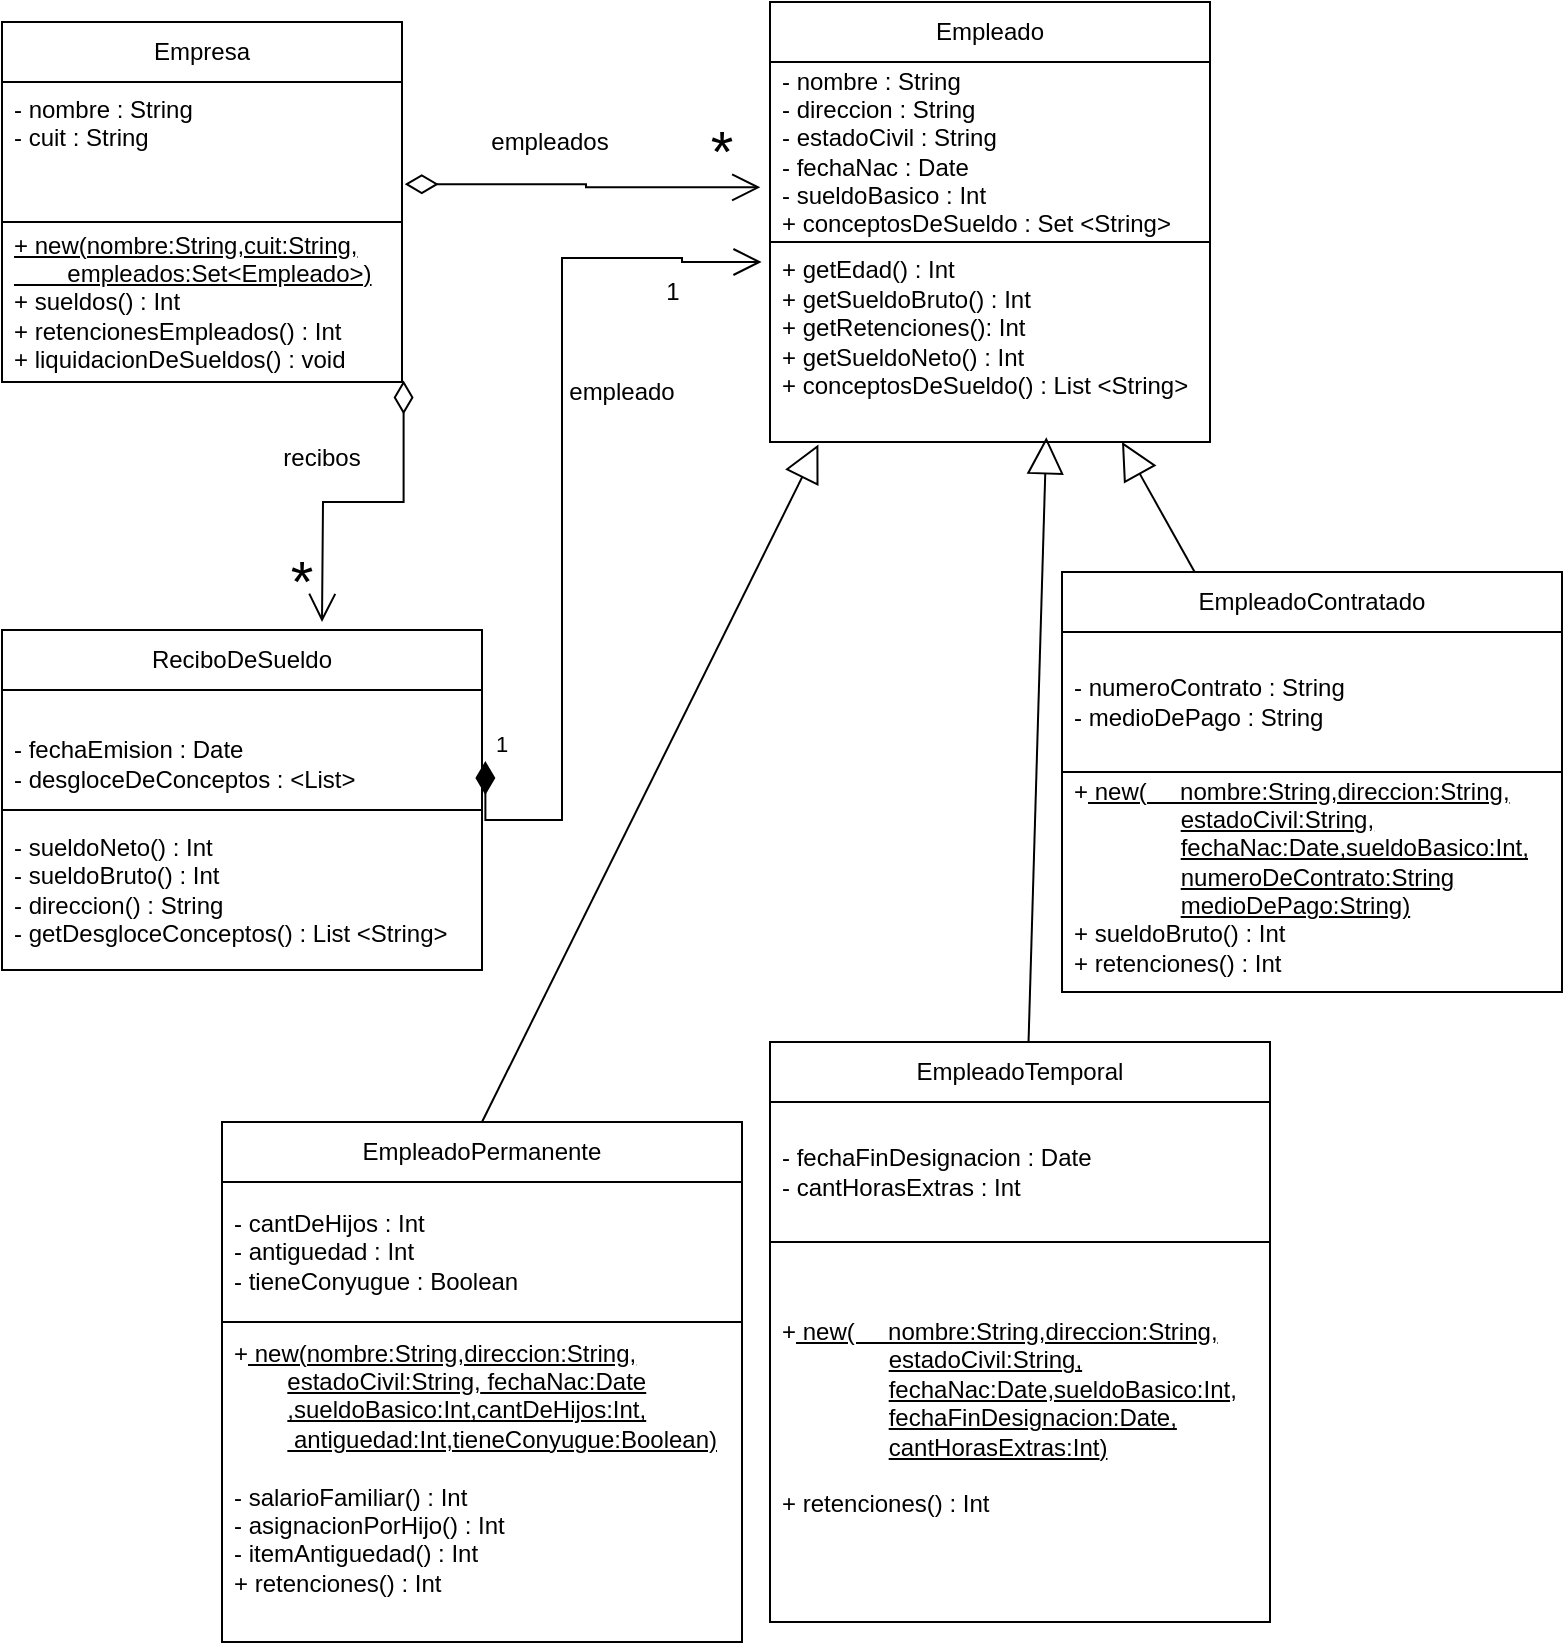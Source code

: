 <mxfile version="28.1.1">
  <diagram name="Página-1" id="pOjQRCupzeeeymLc6J-4">
    <mxGraphModel dx="677" dy="778" grid="1" gridSize="10" guides="1" tooltips="1" connect="1" arrows="1" fold="1" page="1" pageScale="1" pageWidth="827" pageHeight="1169" math="0" shadow="0">
      <root>
        <mxCell id="0" />
        <mxCell id="1" parent="0" />
        <mxCell id="EkFyhEZBa2Cgvh7s61tz-1" value="Empresa" style="swimlane;fontStyle=0;childLayout=stackLayout;horizontal=1;startSize=30;horizontalStack=0;resizeParent=1;resizeParentMax=0;resizeLast=0;collapsible=1;marginBottom=0;whiteSpace=wrap;html=1;" parent="1" vertex="1">
          <mxGeometry x="30" y="100" width="200" height="180" as="geometry" />
        </mxCell>
        <mxCell id="EkFyhEZBa2Cgvh7s61tz-2" value="- nombre : String&lt;div&gt;- cuit : String&lt;/div&gt;&lt;div&gt;&lt;br&gt;&lt;div&gt;&lt;br&gt;&lt;/div&gt;&lt;/div&gt;" style="text;strokeColor=default;fillColor=none;align=left;verticalAlign=middle;spacingLeft=4;spacingRight=4;overflow=hidden;points=[[0,0.5],[1,0.5]];portConstraint=eastwest;rotatable=0;whiteSpace=wrap;html=1;" parent="EkFyhEZBa2Cgvh7s61tz-1" vertex="1">
          <mxGeometry y="30" width="200" height="70" as="geometry" />
        </mxCell>
        <mxCell id="EkFyhEZBa2Cgvh7s61tz-4" value="&lt;div&gt;&lt;u&gt;+ new(nombre:String,cuit:String,&lt;/u&gt;&lt;/div&gt;&lt;div&gt;&lt;u&gt;&amp;nbsp; &amp;nbsp; &amp;nbsp; &amp;nbsp; empleados:Set&amp;lt;Empleado&amp;gt;)&lt;/u&gt;&lt;/div&gt;&lt;div&gt;+ sueldos() : Int&lt;/div&gt;&lt;div&gt;+ retencionesEmpleados() : Int&lt;/div&gt;&lt;div&gt;+ liquidacionDeSueldos() : void&lt;/div&gt;" style="text;strokeColor=none;fillColor=none;align=left;verticalAlign=middle;spacingLeft=4;spacingRight=4;overflow=hidden;points=[[0,0.5],[1,0.5]];portConstraint=eastwest;rotatable=0;whiteSpace=wrap;html=1;" parent="EkFyhEZBa2Cgvh7s61tz-1" vertex="1">
          <mxGeometry y="100" width="200" height="80" as="geometry" />
        </mxCell>
        <mxCell id="EkFyhEZBa2Cgvh7s61tz-5" value="Empleado" style="swimlane;fontStyle=0;childLayout=stackLayout;horizontal=1;startSize=30;horizontalStack=0;resizeParent=1;resizeParentMax=0;resizeLast=0;collapsible=1;marginBottom=0;whiteSpace=wrap;html=1;" parent="1" vertex="1">
          <mxGeometry x="414" y="90" width="220" height="220" as="geometry" />
        </mxCell>
        <mxCell id="EkFyhEZBa2Cgvh7s61tz-6" value="- nombre : String&lt;div&gt;- direccion : String&lt;/div&gt;&lt;div&gt;- estadoCivil : String&lt;/div&gt;&lt;div&gt;- fechaNac : Date&lt;/div&gt;&lt;div&gt;- sueldoBasico : Int&lt;/div&gt;&lt;div&gt;+ conceptosDeSueldo : Set &amp;lt;String&amp;gt;&lt;/div&gt;" style="text;strokeColor=default;fillColor=none;align=left;verticalAlign=middle;spacingLeft=4;spacingRight=4;overflow=hidden;points=[[0,0.5],[1,0.5]];portConstraint=eastwest;rotatable=0;whiteSpace=wrap;html=1;" parent="EkFyhEZBa2Cgvh7s61tz-5" vertex="1">
          <mxGeometry y="30" width="220" height="90" as="geometry" />
        </mxCell>
        <mxCell id="EkFyhEZBa2Cgvh7s61tz-8" value="&lt;div&gt;&lt;span style=&quot;background-color: transparent; color: light-dark(rgb(0, 0, 0), rgb(255, 255, 255));&quot;&gt;+ getEdad() : Int&lt;/span&gt;&lt;/div&gt;&lt;div&gt;+ getSueldoBruto() : Int&lt;/div&gt;&lt;div&gt;+ getRetenciones(): Int&lt;/div&gt;&lt;div&gt;+ getSueldoNeto() : Int&lt;/div&gt;&lt;div&gt;+ conceptosDeSueldo&lt;span style=&quot;background-color: transparent; color: light-dark(rgb(0, 0, 0), rgb(255, 255, 255));&quot;&gt;() : List &amp;lt;String&amp;gt;&lt;/span&gt;&lt;/div&gt;&lt;div&gt;&lt;br&gt;&lt;/div&gt;" style="text;strokeColor=none;fillColor=none;align=left;verticalAlign=middle;spacingLeft=4;spacingRight=4;overflow=hidden;points=[[0,0.5],[1,0.5]];portConstraint=eastwest;rotatable=0;whiteSpace=wrap;html=1;" parent="EkFyhEZBa2Cgvh7s61tz-5" vertex="1">
          <mxGeometry y="120" width="220" height="100" as="geometry" />
        </mxCell>
        <mxCell id="EkFyhEZBa2Cgvh7s61tz-13" value="empleados" style="text;html=1;align=center;verticalAlign=middle;whiteSpace=wrap;rounded=0;" parent="1" vertex="1">
          <mxGeometry x="274" y="145" width="60" height="30" as="geometry" />
        </mxCell>
        <mxCell id="EkFyhEZBa2Cgvh7s61tz-15" value="*" style="text;html=1;align=center;verticalAlign=middle;whiteSpace=wrap;rounded=0;strokeWidth=3;fontSize=29;" parent="1" vertex="1">
          <mxGeometry x="380" y="155" width="20" height="20" as="geometry" />
        </mxCell>
        <mxCell id="EkFyhEZBa2Cgvh7s61tz-17" value="EmpleadoPermanente" style="swimlane;fontStyle=0;childLayout=stackLayout;horizontal=1;startSize=30;horizontalStack=0;resizeParent=1;resizeParentMax=0;resizeLast=0;collapsible=1;marginBottom=0;whiteSpace=wrap;html=1;" parent="1" vertex="1">
          <mxGeometry x="140" y="650" width="260" height="260" as="geometry" />
        </mxCell>
        <mxCell id="EkFyhEZBa2Cgvh7s61tz-18" value="- cantDeHijos : Int&lt;div&gt;- antiguedad : Int&lt;/div&gt;&lt;div&gt;- tieneConyugue : Boolean&lt;/div&gt;" style="text;strokeColor=default;fillColor=none;align=left;verticalAlign=middle;spacingLeft=4;spacingRight=4;overflow=hidden;points=[[0,0.5],[1,0.5]];portConstraint=eastwest;rotatable=0;whiteSpace=wrap;html=1;" parent="EkFyhEZBa2Cgvh7s61tz-17" vertex="1">
          <mxGeometry y="30" width="260" height="70" as="geometry" />
        </mxCell>
        <mxCell id="EkFyhEZBa2Cgvh7s61tz-19" value="&lt;div&gt;&lt;div&gt;+&lt;u&gt;&amp;nbsp;new(nombre:String,direccion:String,&lt;/u&gt;&lt;/div&gt;&lt;div&gt;&lt;u&gt;&lt;span style=&quot;white-space: pre;&quot;&gt;&#x9;&lt;/span&gt;estadoCivil:String,&lt;/u&gt;&lt;u style=&quot;background-color: transparent; color: light-dark(rgb(0, 0, 0), rgb(255, 255, 255));&quot;&gt;&amp;nbsp;fechaNac:Date&lt;/u&gt;&lt;/div&gt;&lt;div&gt;&lt;u style=&quot;background-color: transparent; color: light-dark(rgb(0, 0, 0), rgb(255, 255, 255));&quot;&gt;&lt;span style=&quot;white-space: pre;&quot;&gt;&#x9;&lt;/span&gt;,sueldoBasico:Int&lt;/u&gt;&lt;u style=&quot;background-color: transparent; color: light-dark(rgb(0, 0, 0), rgb(255, 255, 255));&quot;&gt;,cantDeHijos:Int,&lt;/u&gt;&lt;/div&gt;&lt;div&gt;&lt;u style=&quot;background-color: transparent; color: light-dark(rgb(0, 0, 0), rgb(255, 255, 255));&quot;&gt;&lt;span style=&quot;white-space: pre;&quot;&gt;&#x9;&lt;/span&gt;&amp;nbsp;antiguedad:Int,tieneConyugue:Boolean)&lt;/u&gt;&lt;/div&gt;&lt;/div&gt;&lt;div&gt;&lt;u&gt;&lt;br&gt;&lt;/u&gt;&lt;/div&gt;&lt;div&gt;- salarioFamiliar() : Int&lt;/div&gt;&lt;div&gt;- asignacionPorHijo() : Int&lt;/div&gt;&lt;div&gt;- itemAntiguedad() : Int&lt;/div&gt;&lt;div&gt;+ retenciones() : Int&lt;/div&gt;&lt;div&gt;&lt;br&gt;&lt;/div&gt;" style="text;strokeColor=none;fillColor=none;align=left;verticalAlign=middle;spacingLeft=4;spacingRight=4;overflow=hidden;points=[[0,0.5],[1,0.5]];portConstraint=eastwest;rotatable=0;whiteSpace=wrap;html=1;" parent="EkFyhEZBa2Cgvh7s61tz-17" vertex="1">
          <mxGeometry y="100" width="260" height="160" as="geometry" />
        </mxCell>
        <mxCell id="EkFyhEZBa2Cgvh7s61tz-20" value="EmpleadoTemporal" style="swimlane;fontStyle=0;childLayout=stackLayout;horizontal=1;startSize=30;horizontalStack=0;resizeParent=1;resizeParentMax=0;resizeLast=0;collapsible=1;marginBottom=0;whiteSpace=wrap;html=1;" parent="1" vertex="1">
          <mxGeometry x="414" y="610" width="250" height="290" as="geometry" />
        </mxCell>
        <mxCell id="EkFyhEZBa2Cgvh7s61tz-21" value="- fechaFinDesignacion : Date&lt;div&gt;- cantHorasExtras : Int&lt;/div&gt;" style="text;strokeColor=default;fillColor=none;align=left;verticalAlign=middle;spacingLeft=4;spacingRight=4;overflow=hidden;points=[[0,0.5],[1,0.5]];portConstraint=eastwest;rotatable=0;whiteSpace=wrap;html=1;" parent="EkFyhEZBa2Cgvh7s61tz-20" vertex="1">
          <mxGeometry y="30" width="250" height="70" as="geometry" />
        </mxCell>
        <mxCell id="EkFyhEZBa2Cgvh7s61tz-22" value="&lt;div&gt;&lt;div&gt;+&lt;u&gt;&amp;nbsp;new(&amp;nbsp; &amp;nbsp; &amp;nbsp;nombre:String,direccion:String,&lt;/u&gt;&lt;/div&gt;&lt;div&gt;&lt;u&gt;&lt;span style=&quot;white-space: pre;&quot;&gt;&#x9;&lt;/span&gt;&lt;span style=&quot;white-space: pre;&quot;&gt;&#x9;&lt;/span&gt;estadoCivil:String,&lt;/u&gt;&lt;/div&gt;&lt;div&gt;&lt;u style=&quot;background-color: transparent; color: light-dark(rgb(0, 0, 0), rgb(255, 255, 255));&quot;&gt;&lt;span style=&quot;white-space: pre;&quot;&gt;&#x9;&lt;span style=&quot;white-space: pre;&quot;&gt;&#x9;&lt;/span&gt;&lt;/span&gt;fechaNac:Date,sueldoBasico:Int,&lt;/u&gt;&lt;/div&gt;&lt;div&gt;&lt;u style=&quot;background-color: transparent; color: light-dark(rgb(0, 0, 0), rgb(255, 255, 255));&quot;&gt;&lt;span style=&quot;white-space: pre;&quot;&gt;&#x9;&lt;span style=&quot;white-space: pre;&quot;&gt;&#x9;&lt;/span&gt;&lt;/span&gt;fechaFinDesignacion:Date,&lt;/u&gt;&lt;/div&gt;&lt;div&gt;&lt;u style=&quot;background-color: transparent; color: light-dark(rgb(0, 0, 0), rgb(255, 255, 255));&quot;&gt;&lt;span style=&quot;white-space: pre;&quot;&gt;&#x9;&lt;/span&gt;&lt;span style=&quot;white-space: pre;&quot;&gt;&#x9;&lt;/span&gt;cantHorasExtras:Int&lt;/u&gt;&lt;u style=&quot;background-color: transparent; color: light-dark(rgb(0, 0, 0), rgb(255, 255, 255));&quot;&gt;)&lt;/u&gt;&lt;/div&gt;&lt;/div&gt;&lt;div&gt;&lt;u style=&quot;background-color: transparent; color: light-dark(rgb(0, 0, 0), rgb(255, 255, 255));&quot;&gt;&lt;br&gt;&lt;/u&gt;&lt;/div&gt;&lt;div&gt;+ retenciones() : Int&lt;/div&gt;&lt;div&gt;&lt;br&gt;&lt;/div&gt;" style="text;strokeColor=none;fillColor=none;align=left;verticalAlign=middle;spacingLeft=4;spacingRight=4;overflow=hidden;points=[[0,0.5],[1,0.5]];portConstraint=eastwest;rotatable=0;whiteSpace=wrap;html=1;" parent="EkFyhEZBa2Cgvh7s61tz-20" vertex="1">
          <mxGeometry y="100" width="250" height="190" as="geometry" />
        </mxCell>
        <mxCell id="EkFyhEZBa2Cgvh7s61tz-23" value="" style="endArrow=block;endSize=16;endFill=0;html=1;rounded=0;entryX=0.11;entryY=1.012;entryDx=0;entryDy=0;entryPerimeter=0;exitX=0.5;exitY=0;exitDx=0;exitDy=0;" parent="1" source="EkFyhEZBa2Cgvh7s61tz-17" target="EkFyhEZBa2Cgvh7s61tz-8" edge="1">
          <mxGeometry width="160" relative="1" as="geometry">
            <mxPoint x="240" y="340" as="sourcePoint" />
            <mxPoint x="400" y="340" as="targetPoint" />
          </mxGeometry>
        </mxCell>
        <mxCell id="EkFyhEZBa2Cgvh7s61tz-24" value="" style="endArrow=block;endSize=16;endFill=0;html=1;rounded=0;entryX=0.628;entryY=0.976;entryDx=0;entryDy=0;entryPerimeter=0;" parent="1" source="EkFyhEZBa2Cgvh7s61tz-20" target="EkFyhEZBa2Cgvh7s61tz-8" edge="1">
          <mxGeometry width="160" relative="1" as="geometry">
            <mxPoint x="510" y="340" as="sourcePoint" />
            <mxPoint x="522" y="234" as="targetPoint" />
          </mxGeometry>
        </mxCell>
        <mxCell id="EkFyhEZBa2Cgvh7s61tz-26" value="" style="endArrow=open;html=1;endSize=12;startArrow=diamondThin;startSize=14;startFill=0;edgeStyle=orthogonalEdgeStyle;align=left;verticalAlign=bottom;rounded=0;entryX=-0.022;entryY=0.696;entryDx=0;entryDy=0;entryPerimeter=0;exitX=1.007;exitY=0.73;exitDx=0;exitDy=0;exitPerimeter=0;" parent="1" target="EkFyhEZBa2Cgvh7s61tz-6" edge="1" source="EkFyhEZBa2Cgvh7s61tz-2">
          <mxGeometry x="-1" y="3" relative="1" as="geometry">
            <mxPoint x="230" y="176" as="sourcePoint" />
            <mxPoint x="360" y="174.17" as="targetPoint" />
          </mxGeometry>
        </mxCell>
        <mxCell id="EkFyhEZBa2Cgvh7s61tz-30" value="ReciboDeSueldo" style="swimlane;fontStyle=0;childLayout=stackLayout;horizontal=1;startSize=30;horizontalStack=0;resizeParent=1;resizeParentMax=0;resizeLast=0;collapsible=1;marginBottom=0;whiteSpace=wrap;html=1;" parent="1" vertex="1">
          <mxGeometry x="30" y="404" width="240" height="170" as="geometry" />
        </mxCell>
        <mxCell id="EkFyhEZBa2Cgvh7s61tz-31" value="&lt;div&gt;&lt;br&gt;&lt;/div&gt;&lt;div&gt;&lt;span style=&quot;background-color: transparent; color: light-dark(rgb(0, 0, 0), rgb(255, 255, 255));&quot;&gt;- fechaEmision : Date&lt;/span&gt;&lt;/div&gt;&lt;div&gt;&lt;span style=&quot;background-color: transparent; color: light-dark(rgb(0, 0, 0), rgb(255, 255, 255));&quot;&gt;- desgloceDeConceptos : &amp;lt;List&amp;gt;&lt;/span&gt;&lt;/div&gt;" style="text;strokeColor=default;fillColor=none;align=left;verticalAlign=middle;spacingLeft=4;spacingRight=4;overflow=hidden;points=[[0,0.5],[1,0.5]];portConstraint=eastwest;rotatable=0;whiteSpace=wrap;html=1;" parent="EkFyhEZBa2Cgvh7s61tz-30" vertex="1">
          <mxGeometry y="30" width="240" height="60" as="geometry" />
        </mxCell>
        <mxCell id="EkFyhEZBa2Cgvh7s61tz-32" value="- sueldoNeto() : Int&lt;div&gt;- sueldoBruto() : Int&lt;/div&gt;&lt;div&gt;- direccion() : String&lt;/div&gt;&lt;div&gt;- getDesgloceConceptos() :&amp;nbsp;&lt;span style=&quot;background-color: transparent; color: light-dark(rgb(0, 0, 0), rgb(255, 255, 255));&quot;&gt;List &amp;lt;String&amp;gt;&lt;/span&gt;&lt;/div&gt;" style="text;strokeColor=none;fillColor=none;align=left;verticalAlign=middle;spacingLeft=4;spacingRight=4;overflow=hidden;points=[[0,0.5],[1,0.5]];portConstraint=eastwest;rotatable=0;whiteSpace=wrap;html=1;" parent="EkFyhEZBa2Cgvh7s61tz-30" vertex="1">
          <mxGeometry y="90" width="240" height="80" as="geometry" />
        </mxCell>
        <mxCell id="EkFyhEZBa2Cgvh7s61tz-34" value="" style="endArrow=open;html=1;endSize=12;startArrow=diamondThin;startSize=14;startFill=0;edgeStyle=orthogonalEdgeStyle;align=left;verticalAlign=bottom;rounded=0;exitX=1.004;exitY=0.991;exitDx=0;exitDy=0;exitPerimeter=0;" parent="1" source="EkFyhEZBa2Cgvh7s61tz-4" edge="1">
          <mxGeometry x="-1" y="3" relative="1" as="geometry">
            <mxPoint x="100" y="332.03" as="sourcePoint" />
            <mxPoint x="190" y="400" as="targetPoint" />
          </mxGeometry>
        </mxCell>
        <mxCell id="n5lwVPeGlTUtoYd7Dc-q-1" value="*" style="text;html=1;align=center;verticalAlign=middle;whiteSpace=wrap;rounded=0;strokeWidth=3;fontSize=29;" parent="1" vertex="1">
          <mxGeometry x="170" y="370" width="20" height="20" as="geometry" />
        </mxCell>
        <mxCell id="n5lwVPeGlTUtoYd7Dc-q-2" value="recibos&lt;div&gt;&lt;br&gt;&lt;/div&gt;" style="text;html=1;align=center;verticalAlign=middle;whiteSpace=wrap;rounded=0;" parent="1" vertex="1">
          <mxGeometry x="160" y="310" width="60" height="30" as="geometry" />
        </mxCell>
        <mxCell id="ODxAVdIvR9qB2c2gu_Ae-1" value="EmpleadoContratado" style="swimlane;fontStyle=0;childLayout=stackLayout;horizontal=1;startSize=30;horizontalStack=0;resizeParent=1;resizeParentMax=0;resizeLast=0;collapsible=1;marginBottom=0;whiteSpace=wrap;html=1;" parent="1" vertex="1">
          <mxGeometry x="560" y="375" width="250" height="210" as="geometry" />
        </mxCell>
        <mxCell id="ODxAVdIvR9qB2c2gu_Ae-2" value="- numeroContrato : String&lt;div&gt;- medioDePago : String&lt;/div&gt;" style="text;strokeColor=default;fillColor=none;align=left;verticalAlign=middle;spacingLeft=4;spacingRight=4;overflow=hidden;points=[[0,0.5],[1,0.5]];portConstraint=eastwest;rotatable=0;whiteSpace=wrap;html=1;" parent="ODxAVdIvR9qB2c2gu_Ae-1" vertex="1">
          <mxGeometry y="30" width="250" height="70" as="geometry" />
        </mxCell>
        <mxCell id="ODxAVdIvR9qB2c2gu_Ae-3" value="&lt;div&gt;&lt;div&gt;+&lt;u&gt;&amp;nbsp;new(&amp;nbsp; &amp;nbsp; &amp;nbsp;nombre:String,direccion:String,&lt;/u&gt;&lt;/div&gt;&lt;div&gt;&lt;u&gt;&lt;span style=&quot;white-space: pre;&quot;&gt;&#x9;&lt;/span&gt;&lt;span style=&quot;white-space: pre;&quot;&gt;&#x9;&lt;/span&gt;estadoCivil:String,&lt;/u&gt;&lt;/div&gt;&lt;div&gt;&lt;u style=&quot;background-color: transparent; color: light-dark(rgb(0, 0, 0), rgb(255, 255, 255));&quot;&gt;&lt;span style=&quot;white-space: pre;&quot;&gt;&#x9;&lt;span style=&quot;white-space: pre;&quot;&gt;&#x9;&lt;/span&gt;&lt;/span&gt;fechaNac:Date,sueldoBasico:Int,&lt;/u&gt;&lt;/div&gt;&lt;/div&gt;&lt;div&gt;&lt;u style=&quot;background-color: transparent; color: light-dark(rgb(0, 0, 0), rgb(255, 255, 255));&quot;&gt;&lt;span style=&quot;white-space: pre;&quot;&gt;&#x9;&lt;/span&gt;&lt;span style=&quot;white-space: pre;&quot;&gt;&#x9;&lt;/span&gt;numeroDeContrato:String&lt;br&gt;&lt;/u&gt;&lt;/div&gt;&lt;div&gt;&lt;u style=&quot;background-color: transparent; color: light-dark(rgb(0, 0, 0), rgb(255, 255, 255));&quot;&gt;&lt;span style=&quot;white-space: pre;&quot;&gt;&#x9;&lt;/span&gt;&lt;span style=&quot;white-space: pre;&quot;&gt;&#x9;&lt;/span&gt;medioDePago:String)&lt;br&gt;&lt;/u&gt;&lt;/div&gt;&lt;div&gt;+ sueldoBruto() : Int&lt;/div&gt;&lt;div&gt;&lt;span style=&quot;background-color: transparent; color: light-dark(rgb(0, 0, 0), rgb(255, 255, 255));&quot;&gt;+ retenciones() : Int&lt;/span&gt;&lt;/div&gt;&lt;div&gt;&lt;br&gt;&lt;/div&gt;" style="text;strokeColor=none;fillColor=none;align=left;verticalAlign=middle;spacingLeft=4;spacingRight=4;overflow=hidden;points=[[0,0.5],[1,0.5]];portConstraint=eastwest;rotatable=0;whiteSpace=wrap;html=1;" parent="ODxAVdIvR9qB2c2gu_Ae-1" vertex="1">
          <mxGeometry y="100" width="250" height="110" as="geometry" />
        </mxCell>
        <mxCell id="ODxAVdIvR9qB2c2gu_Ae-4" value="" style="endArrow=block;endSize=16;endFill=0;html=1;rounded=0;entryX=1.005;entryY=0.101;entryDx=0;entryDy=0;entryPerimeter=0;" parent="1" source="ODxAVdIvR9qB2c2gu_Ae-1" edge="1">
          <mxGeometry width="160" relative="1" as="geometry">
            <mxPoint x="617.43" y="548.95" as="sourcePoint" />
            <mxPoint x="590.0" y="310.0" as="targetPoint" />
          </mxGeometry>
        </mxCell>
        <mxCell id="ODxAVdIvR9qB2c2gu_Ae-7" value="1" style="endArrow=open;html=1;endSize=12;startArrow=diamondThin;startSize=14;startFill=1;edgeStyle=orthogonalEdgeStyle;align=left;verticalAlign=bottom;rounded=0;entryX=-0.019;entryY=0.1;entryDx=0;entryDy=0;entryPerimeter=0;exitX=1.007;exitY=0.592;exitDx=0;exitDy=0;exitPerimeter=0;" parent="1" source="EkFyhEZBa2Cgvh7s61tz-31" target="EkFyhEZBa2Cgvh7s61tz-8" edge="1">
          <mxGeometry x="-1" y="3" relative="1" as="geometry">
            <mxPoint x="230" y="500" as="sourcePoint" />
            <mxPoint x="390" y="500" as="targetPoint" />
            <Array as="points">
              <mxPoint x="310" y="499" />
              <mxPoint x="310" y="218" />
              <mxPoint x="370" y="218" />
              <mxPoint x="370" y="220" />
            </Array>
          </mxGeometry>
        </mxCell>
        <mxCell id="ODxAVdIvR9qB2c2gu_Ae-8" value="&lt;div&gt;empleado&lt;/div&gt;" style="text;html=1;align=center;verticalAlign=middle;whiteSpace=wrap;rounded=0;" parent="1" vertex="1">
          <mxGeometry x="310" y="270" width="60" height="30" as="geometry" />
        </mxCell>
        <mxCell id="ODxAVdIvR9qB2c2gu_Ae-9" value="1" style="text;html=1;align=center;verticalAlign=middle;resizable=0;points=[];autosize=1;strokeColor=none;fillColor=none;" parent="1" vertex="1">
          <mxGeometry x="350" y="220" width="30" height="30" as="geometry" />
        </mxCell>
      </root>
    </mxGraphModel>
  </diagram>
</mxfile>
